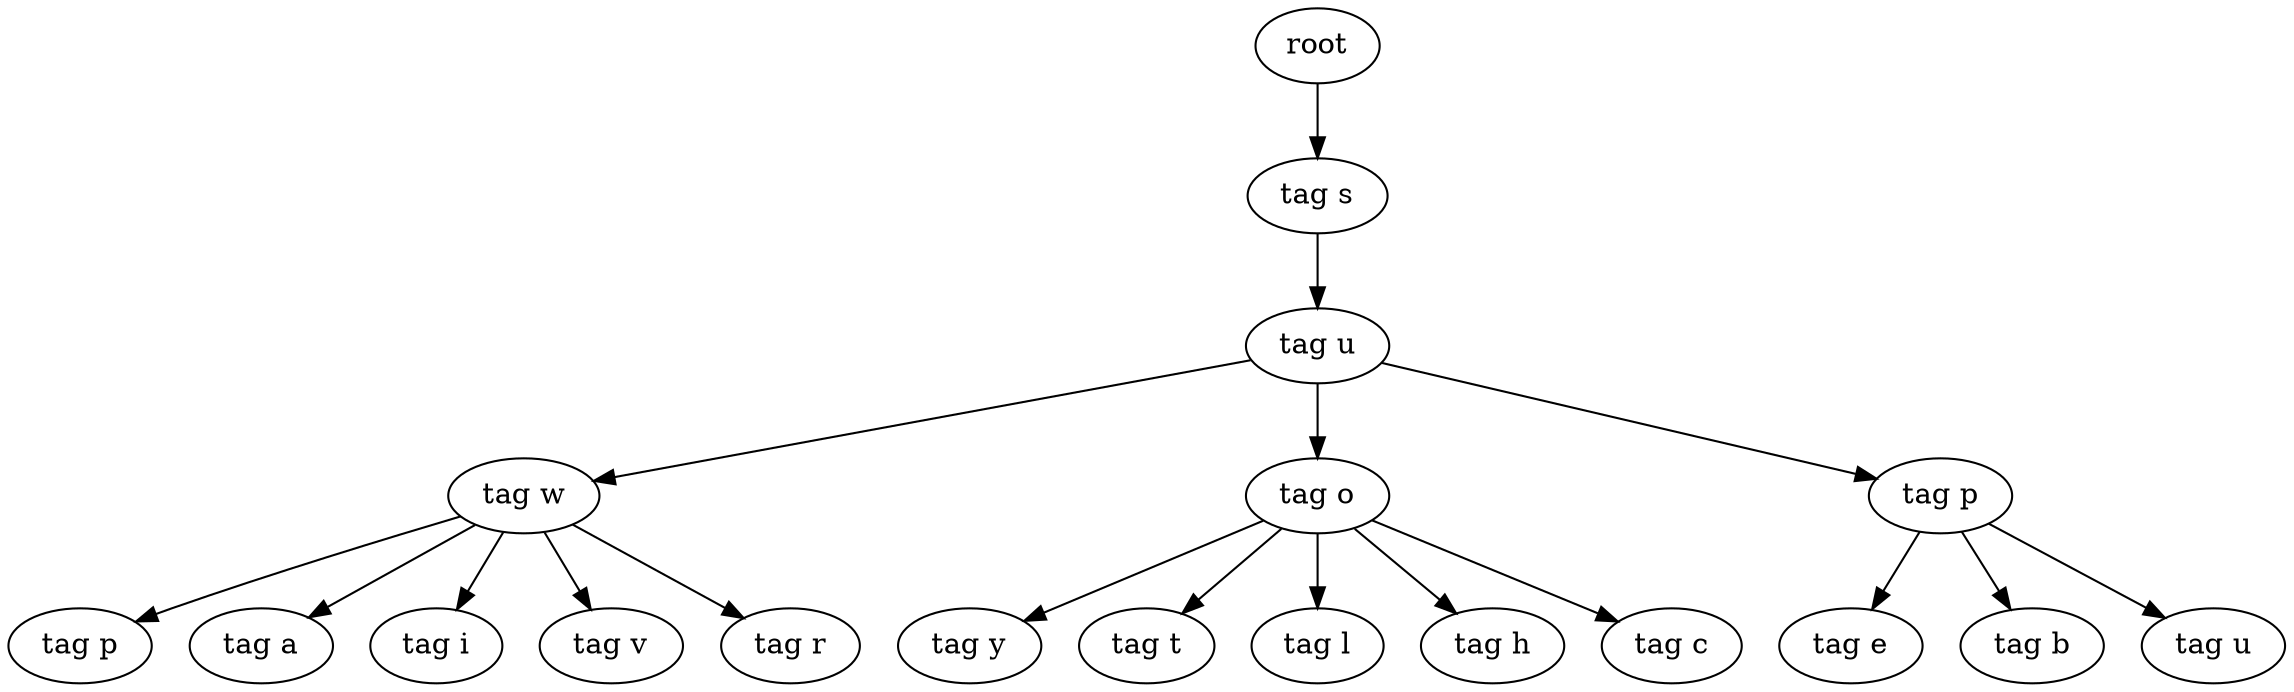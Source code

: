 digraph Tree{
0[label="root"];
0->00
00[label="tag s"];
00->000
000[label="tag u"];
000->0000
0000[label="tag w"];
0000->00000
00000[label="tag p"];
0000->00001
00001[label="tag a"];
0000->00002
00002[label="tag i"];
0000->00003
00003[label="tag v"];
0000->00004
00004[label="tag r"];
000->0001
0001[label="tag o"];
0001->00010
00010[label="tag y"];
0001->00011
00011[label="tag t"];
0001->00012
00012[label="tag l"];
0001->00013
00013[label="tag h"];
0001->00014
00014[label="tag c"];
000->0002
0002[label="tag p"];
0002->00020
00020[label="tag e"];
0002->00021
00021[label="tag b"];
0002->00022
00022[label="tag u"];
}

